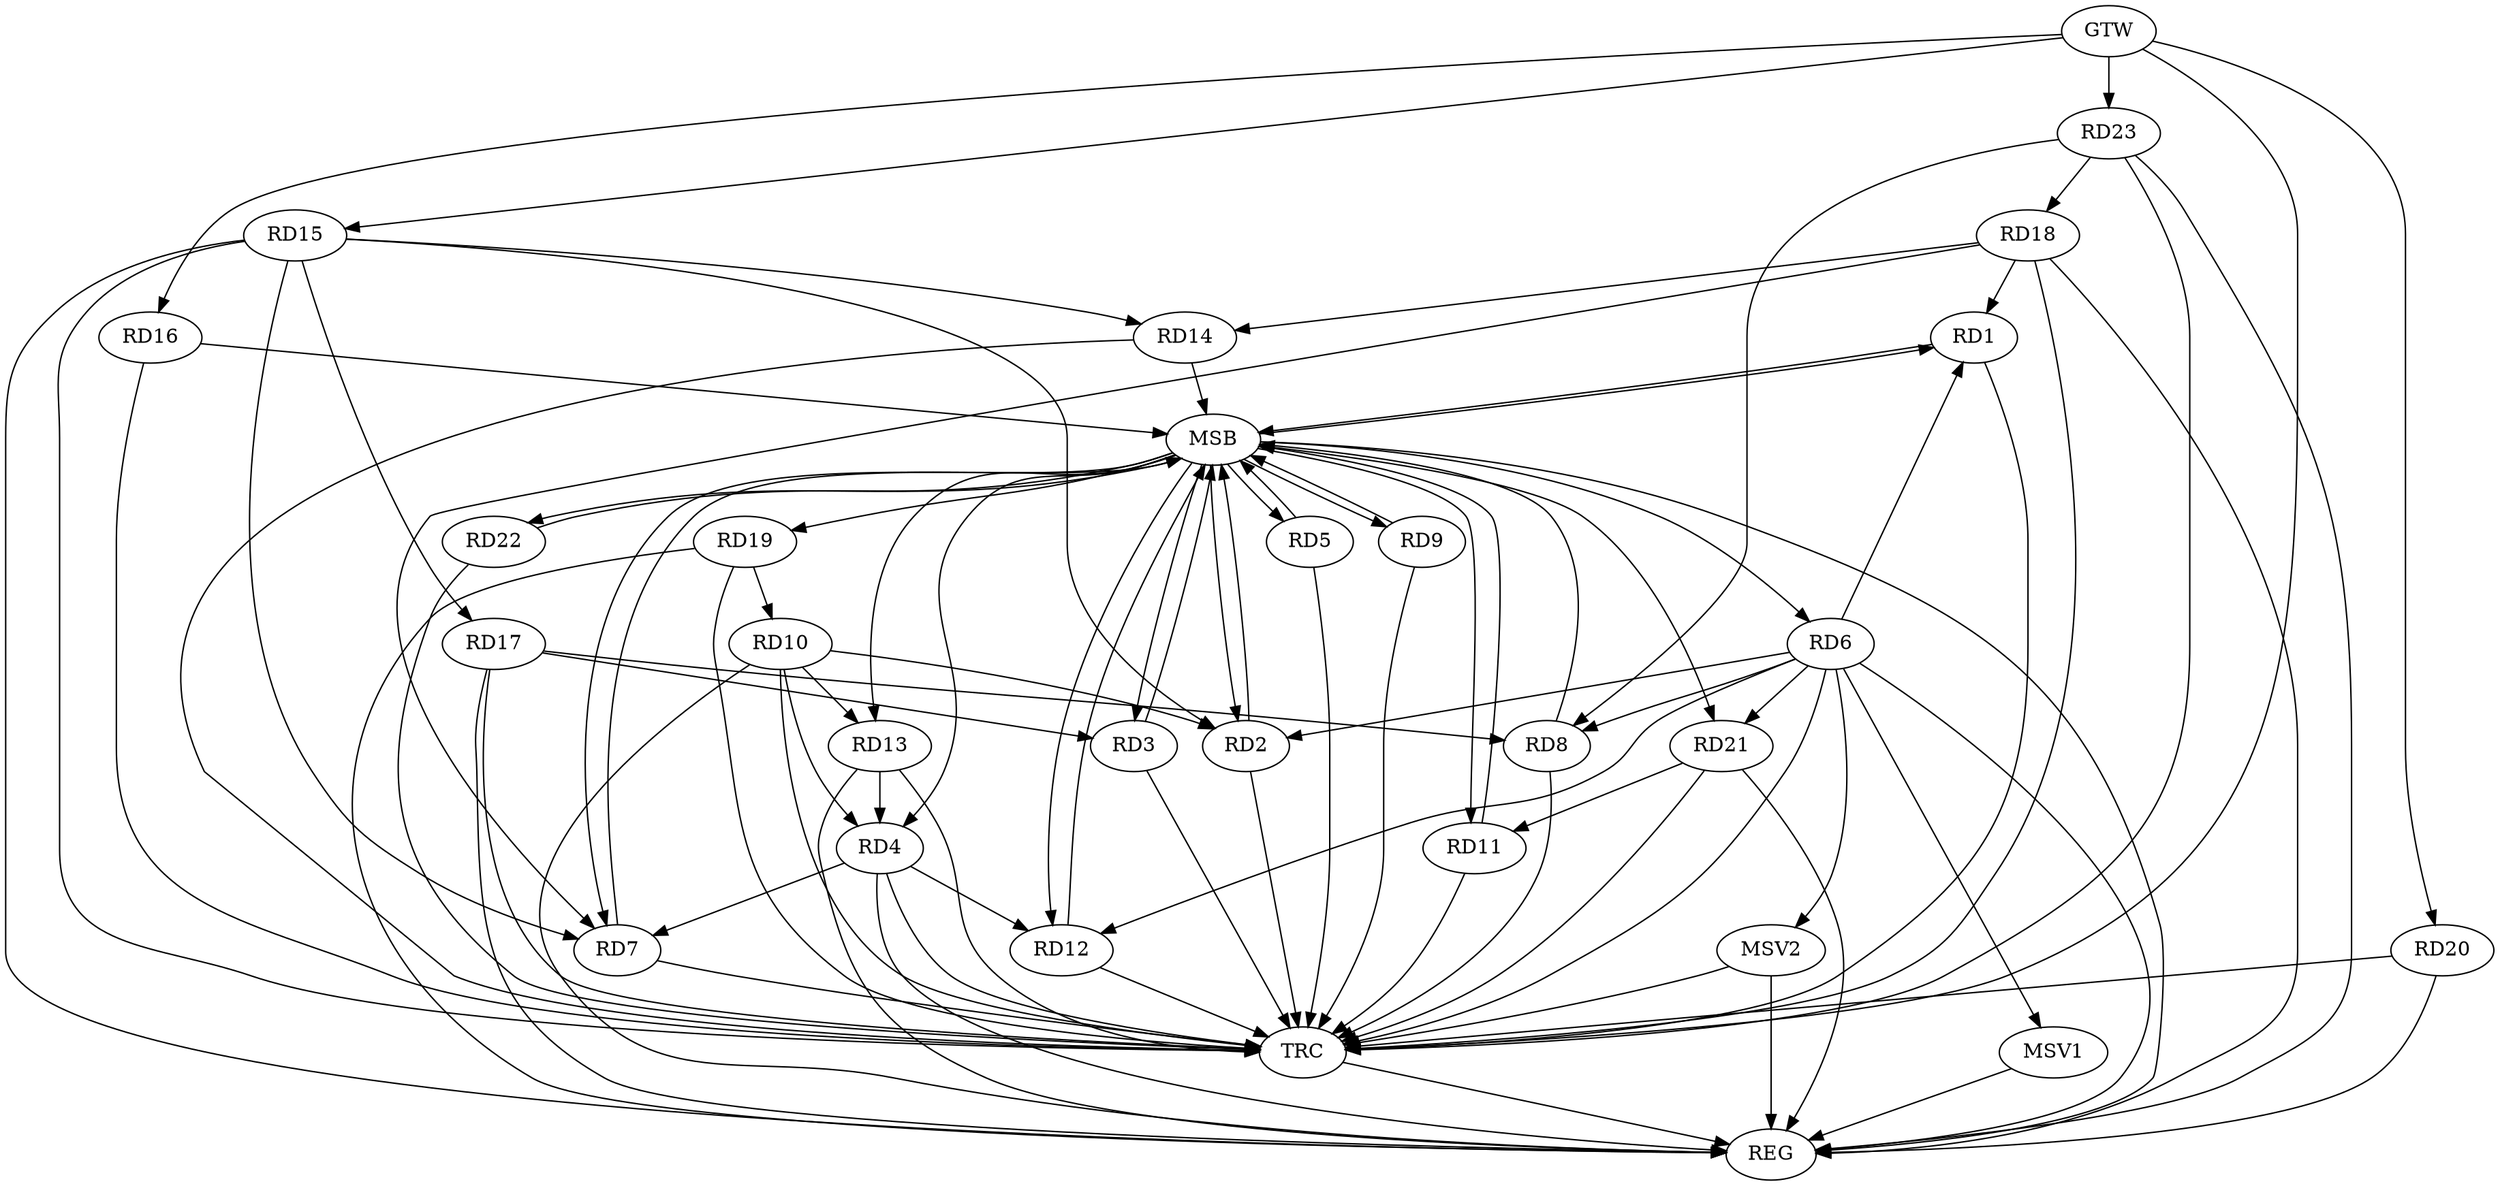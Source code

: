 strict digraph G {
  RD1 [ label="RD1" ];
  RD2 [ label="RD2" ];
  RD3 [ label="RD3" ];
  RD4 [ label="RD4" ];
  RD5 [ label="RD5" ];
  RD6 [ label="RD6" ];
  RD7 [ label="RD7" ];
  RD8 [ label="RD8" ];
  RD9 [ label="RD9" ];
  RD10 [ label="RD10" ];
  RD11 [ label="RD11" ];
  RD12 [ label="RD12" ];
  RD13 [ label="RD13" ];
  RD14 [ label="RD14" ];
  RD15 [ label="RD15" ];
  RD16 [ label="RD16" ];
  RD17 [ label="RD17" ];
  RD18 [ label="RD18" ];
  RD19 [ label="RD19" ];
  RD20 [ label="RD20" ];
  RD21 [ label="RD21" ];
  RD22 [ label="RD22" ];
  RD23 [ label="RD23" ];
  GTW [ label="GTW" ];
  REG [ label="REG" ];
  MSB [ label="MSB" ];
  TRC [ label="TRC" ];
  MSV1 [ label="MSV1" ];
  MSV2 [ label="MSV2" ];
  RD6 -> RD1;
  RD18 -> RD1;
  RD6 -> RD2;
  RD10 -> RD2;
  RD15 -> RD2;
  RD17 -> RD3;
  RD4 -> RD7;
  RD10 -> RD4;
  RD4 -> RD12;
  RD13 -> RD4;
  RD6 -> RD8;
  RD6 -> RD12;
  RD6 -> RD21;
  RD15 -> RD7;
  RD18 -> RD7;
  RD17 -> RD8;
  RD23 -> RD8;
  RD10 -> RD13;
  RD19 -> RD10;
  RD21 -> RD11;
  RD15 -> RD14;
  RD18 -> RD14;
  RD15 -> RD17;
  RD23 -> RD18;
  GTW -> RD15;
  GTW -> RD16;
  GTW -> RD20;
  GTW -> RD23;
  RD4 -> REG;
  RD6 -> REG;
  RD10 -> REG;
  RD13 -> REG;
  RD15 -> REG;
  RD17 -> REG;
  RD18 -> REG;
  RD19 -> REG;
  RD20 -> REG;
  RD21 -> REG;
  RD23 -> REG;
  RD1 -> MSB;
  MSB -> RD2;
  MSB -> RD3;
  MSB -> RD5;
  MSB -> RD19;
  MSB -> RD22;
  MSB -> REG;
  RD2 -> MSB;
  RD3 -> MSB;
  MSB -> RD7;
  RD5 -> MSB;
  MSB -> RD13;
  MSB -> RD21;
  RD7 -> MSB;
  RD8 -> MSB;
  RD9 -> MSB;
  MSB -> RD1;
  MSB -> RD4;
  RD11 -> MSB;
  MSB -> RD6;
  MSB -> RD9;
  MSB -> RD12;
  RD12 -> MSB;
  RD14 -> MSB;
  MSB -> RD11;
  RD16 -> MSB;
  RD22 -> MSB;
  RD1 -> TRC;
  RD2 -> TRC;
  RD3 -> TRC;
  RD4 -> TRC;
  RD5 -> TRC;
  RD6 -> TRC;
  RD7 -> TRC;
  RD8 -> TRC;
  RD9 -> TRC;
  RD10 -> TRC;
  RD11 -> TRC;
  RD12 -> TRC;
  RD13 -> TRC;
  RD14 -> TRC;
  RD15 -> TRC;
  RD16 -> TRC;
  RD17 -> TRC;
  RD18 -> TRC;
  RD19 -> TRC;
  RD20 -> TRC;
  RD21 -> TRC;
  RD22 -> TRC;
  RD23 -> TRC;
  GTW -> TRC;
  TRC -> REG;
  RD6 -> MSV1;
  MSV1 -> REG;
  RD6 -> MSV2;
  MSV2 -> REG;
  MSV2 -> TRC;
}
